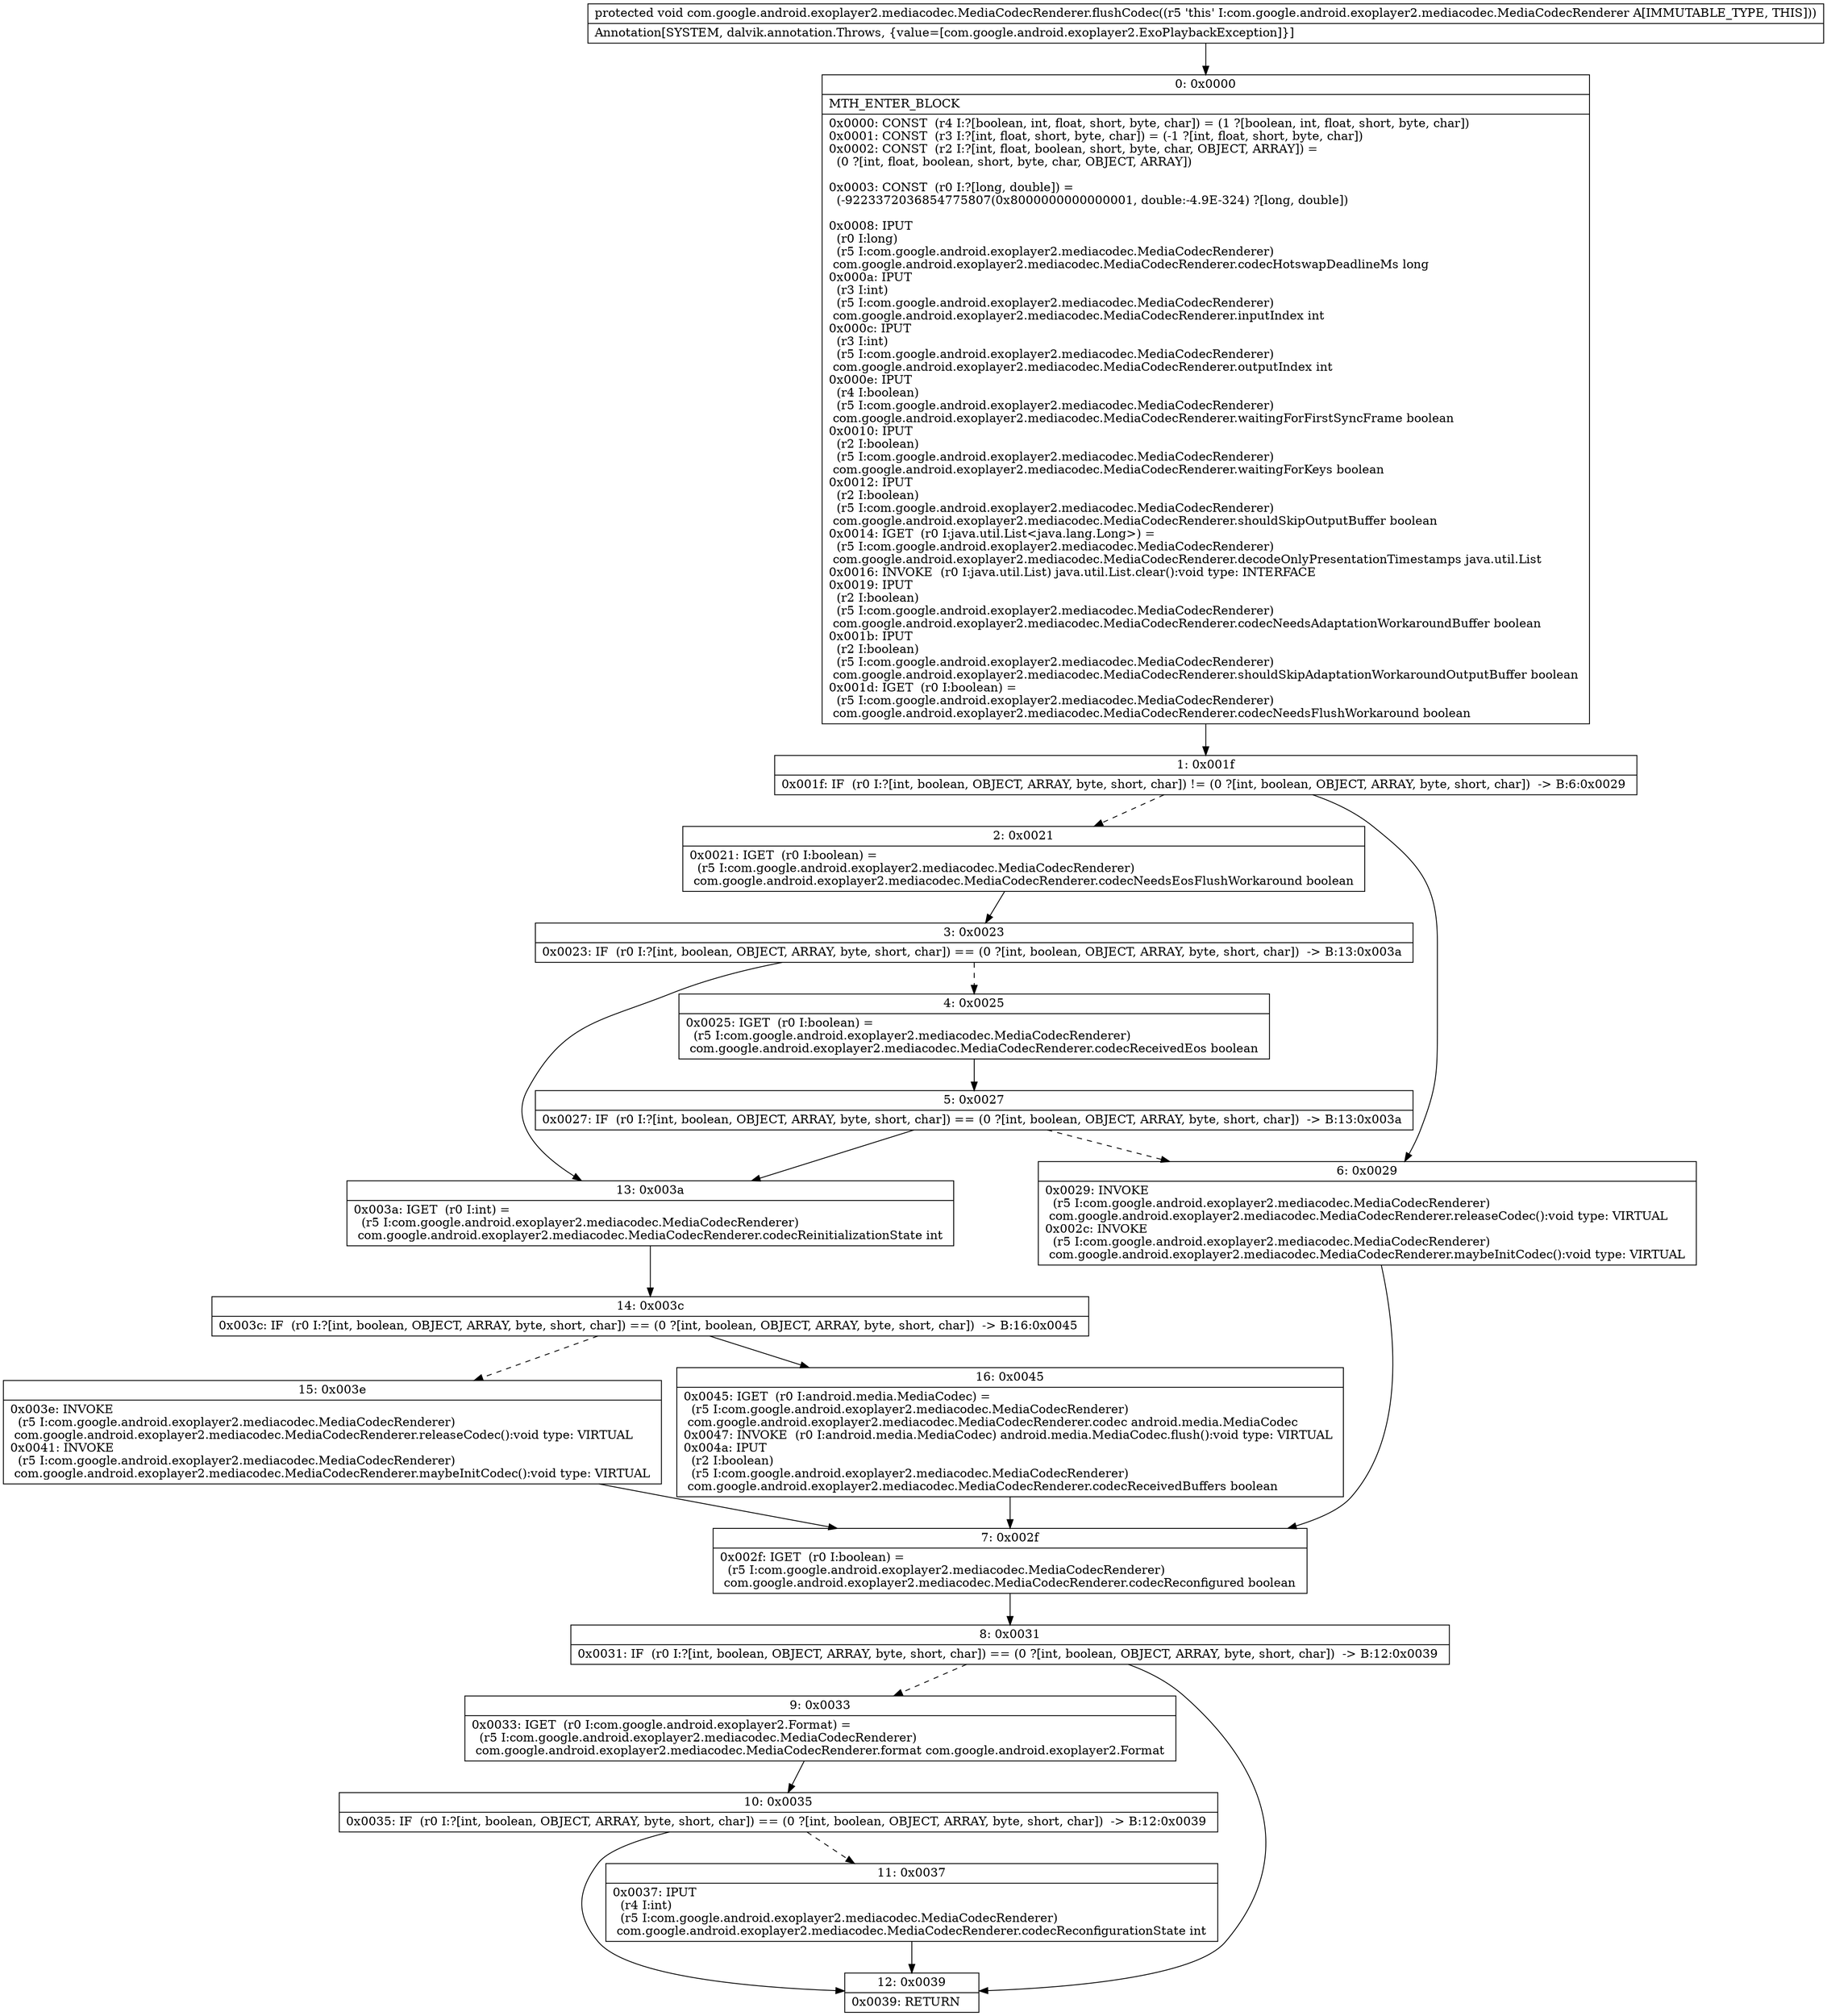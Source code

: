 digraph "CFG forcom.google.android.exoplayer2.mediacodec.MediaCodecRenderer.flushCodec()V" {
Node_0 [shape=record,label="{0\:\ 0x0000|MTH_ENTER_BLOCK\l|0x0000: CONST  (r4 I:?[boolean, int, float, short, byte, char]) = (1 ?[boolean, int, float, short, byte, char]) \l0x0001: CONST  (r3 I:?[int, float, short, byte, char]) = (\-1 ?[int, float, short, byte, char]) \l0x0002: CONST  (r2 I:?[int, float, boolean, short, byte, char, OBJECT, ARRAY]) = \l  (0 ?[int, float, boolean, short, byte, char, OBJECT, ARRAY])\l \l0x0003: CONST  (r0 I:?[long, double]) = \l  (\-9223372036854775807(0x8000000000000001, double:\-4.9E\-324) ?[long, double])\l \l0x0008: IPUT  \l  (r0 I:long)\l  (r5 I:com.google.android.exoplayer2.mediacodec.MediaCodecRenderer)\l com.google.android.exoplayer2.mediacodec.MediaCodecRenderer.codecHotswapDeadlineMs long \l0x000a: IPUT  \l  (r3 I:int)\l  (r5 I:com.google.android.exoplayer2.mediacodec.MediaCodecRenderer)\l com.google.android.exoplayer2.mediacodec.MediaCodecRenderer.inputIndex int \l0x000c: IPUT  \l  (r3 I:int)\l  (r5 I:com.google.android.exoplayer2.mediacodec.MediaCodecRenderer)\l com.google.android.exoplayer2.mediacodec.MediaCodecRenderer.outputIndex int \l0x000e: IPUT  \l  (r4 I:boolean)\l  (r5 I:com.google.android.exoplayer2.mediacodec.MediaCodecRenderer)\l com.google.android.exoplayer2.mediacodec.MediaCodecRenderer.waitingForFirstSyncFrame boolean \l0x0010: IPUT  \l  (r2 I:boolean)\l  (r5 I:com.google.android.exoplayer2.mediacodec.MediaCodecRenderer)\l com.google.android.exoplayer2.mediacodec.MediaCodecRenderer.waitingForKeys boolean \l0x0012: IPUT  \l  (r2 I:boolean)\l  (r5 I:com.google.android.exoplayer2.mediacodec.MediaCodecRenderer)\l com.google.android.exoplayer2.mediacodec.MediaCodecRenderer.shouldSkipOutputBuffer boolean \l0x0014: IGET  (r0 I:java.util.List\<java.lang.Long\>) = \l  (r5 I:com.google.android.exoplayer2.mediacodec.MediaCodecRenderer)\l com.google.android.exoplayer2.mediacodec.MediaCodecRenderer.decodeOnlyPresentationTimestamps java.util.List \l0x0016: INVOKE  (r0 I:java.util.List) java.util.List.clear():void type: INTERFACE \l0x0019: IPUT  \l  (r2 I:boolean)\l  (r5 I:com.google.android.exoplayer2.mediacodec.MediaCodecRenderer)\l com.google.android.exoplayer2.mediacodec.MediaCodecRenderer.codecNeedsAdaptationWorkaroundBuffer boolean \l0x001b: IPUT  \l  (r2 I:boolean)\l  (r5 I:com.google.android.exoplayer2.mediacodec.MediaCodecRenderer)\l com.google.android.exoplayer2.mediacodec.MediaCodecRenderer.shouldSkipAdaptationWorkaroundOutputBuffer boolean \l0x001d: IGET  (r0 I:boolean) = \l  (r5 I:com.google.android.exoplayer2.mediacodec.MediaCodecRenderer)\l com.google.android.exoplayer2.mediacodec.MediaCodecRenderer.codecNeedsFlushWorkaround boolean \l}"];
Node_1 [shape=record,label="{1\:\ 0x001f|0x001f: IF  (r0 I:?[int, boolean, OBJECT, ARRAY, byte, short, char]) != (0 ?[int, boolean, OBJECT, ARRAY, byte, short, char])  \-\> B:6:0x0029 \l}"];
Node_2 [shape=record,label="{2\:\ 0x0021|0x0021: IGET  (r0 I:boolean) = \l  (r5 I:com.google.android.exoplayer2.mediacodec.MediaCodecRenderer)\l com.google.android.exoplayer2.mediacodec.MediaCodecRenderer.codecNeedsEosFlushWorkaround boolean \l}"];
Node_3 [shape=record,label="{3\:\ 0x0023|0x0023: IF  (r0 I:?[int, boolean, OBJECT, ARRAY, byte, short, char]) == (0 ?[int, boolean, OBJECT, ARRAY, byte, short, char])  \-\> B:13:0x003a \l}"];
Node_4 [shape=record,label="{4\:\ 0x0025|0x0025: IGET  (r0 I:boolean) = \l  (r5 I:com.google.android.exoplayer2.mediacodec.MediaCodecRenderer)\l com.google.android.exoplayer2.mediacodec.MediaCodecRenderer.codecReceivedEos boolean \l}"];
Node_5 [shape=record,label="{5\:\ 0x0027|0x0027: IF  (r0 I:?[int, boolean, OBJECT, ARRAY, byte, short, char]) == (0 ?[int, boolean, OBJECT, ARRAY, byte, short, char])  \-\> B:13:0x003a \l}"];
Node_6 [shape=record,label="{6\:\ 0x0029|0x0029: INVOKE  \l  (r5 I:com.google.android.exoplayer2.mediacodec.MediaCodecRenderer)\l com.google.android.exoplayer2.mediacodec.MediaCodecRenderer.releaseCodec():void type: VIRTUAL \l0x002c: INVOKE  \l  (r5 I:com.google.android.exoplayer2.mediacodec.MediaCodecRenderer)\l com.google.android.exoplayer2.mediacodec.MediaCodecRenderer.maybeInitCodec():void type: VIRTUAL \l}"];
Node_7 [shape=record,label="{7\:\ 0x002f|0x002f: IGET  (r0 I:boolean) = \l  (r5 I:com.google.android.exoplayer2.mediacodec.MediaCodecRenderer)\l com.google.android.exoplayer2.mediacodec.MediaCodecRenderer.codecReconfigured boolean \l}"];
Node_8 [shape=record,label="{8\:\ 0x0031|0x0031: IF  (r0 I:?[int, boolean, OBJECT, ARRAY, byte, short, char]) == (0 ?[int, boolean, OBJECT, ARRAY, byte, short, char])  \-\> B:12:0x0039 \l}"];
Node_9 [shape=record,label="{9\:\ 0x0033|0x0033: IGET  (r0 I:com.google.android.exoplayer2.Format) = \l  (r5 I:com.google.android.exoplayer2.mediacodec.MediaCodecRenderer)\l com.google.android.exoplayer2.mediacodec.MediaCodecRenderer.format com.google.android.exoplayer2.Format \l}"];
Node_10 [shape=record,label="{10\:\ 0x0035|0x0035: IF  (r0 I:?[int, boolean, OBJECT, ARRAY, byte, short, char]) == (0 ?[int, boolean, OBJECT, ARRAY, byte, short, char])  \-\> B:12:0x0039 \l}"];
Node_11 [shape=record,label="{11\:\ 0x0037|0x0037: IPUT  \l  (r4 I:int)\l  (r5 I:com.google.android.exoplayer2.mediacodec.MediaCodecRenderer)\l com.google.android.exoplayer2.mediacodec.MediaCodecRenderer.codecReconfigurationState int \l}"];
Node_12 [shape=record,label="{12\:\ 0x0039|0x0039: RETURN   \l}"];
Node_13 [shape=record,label="{13\:\ 0x003a|0x003a: IGET  (r0 I:int) = \l  (r5 I:com.google.android.exoplayer2.mediacodec.MediaCodecRenderer)\l com.google.android.exoplayer2.mediacodec.MediaCodecRenderer.codecReinitializationState int \l}"];
Node_14 [shape=record,label="{14\:\ 0x003c|0x003c: IF  (r0 I:?[int, boolean, OBJECT, ARRAY, byte, short, char]) == (0 ?[int, boolean, OBJECT, ARRAY, byte, short, char])  \-\> B:16:0x0045 \l}"];
Node_15 [shape=record,label="{15\:\ 0x003e|0x003e: INVOKE  \l  (r5 I:com.google.android.exoplayer2.mediacodec.MediaCodecRenderer)\l com.google.android.exoplayer2.mediacodec.MediaCodecRenderer.releaseCodec():void type: VIRTUAL \l0x0041: INVOKE  \l  (r5 I:com.google.android.exoplayer2.mediacodec.MediaCodecRenderer)\l com.google.android.exoplayer2.mediacodec.MediaCodecRenderer.maybeInitCodec():void type: VIRTUAL \l}"];
Node_16 [shape=record,label="{16\:\ 0x0045|0x0045: IGET  (r0 I:android.media.MediaCodec) = \l  (r5 I:com.google.android.exoplayer2.mediacodec.MediaCodecRenderer)\l com.google.android.exoplayer2.mediacodec.MediaCodecRenderer.codec android.media.MediaCodec \l0x0047: INVOKE  (r0 I:android.media.MediaCodec) android.media.MediaCodec.flush():void type: VIRTUAL \l0x004a: IPUT  \l  (r2 I:boolean)\l  (r5 I:com.google.android.exoplayer2.mediacodec.MediaCodecRenderer)\l com.google.android.exoplayer2.mediacodec.MediaCodecRenderer.codecReceivedBuffers boolean \l}"];
MethodNode[shape=record,label="{protected void com.google.android.exoplayer2.mediacodec.MediaCodecRenderer.flushCodec((r5 'this' I:com.google.android.exoplayer2.mediacodec.MediaCodecRenderer A[IMMUTABLE_TYPE, THIS]))  | Annotation[SYSTEM, dalvik.annotation.Throws, \{value=[com.google.android.exoplayer2.ExoPlaybackException]\}]\l}"];
MethodNode -> Node_0;
Node_0 -> Node_1;
Node_1 -> Node_2[style=dashed];
Node_1 -> Node_6;
Node_2 -> Node_3;
Node_3 -> Node_4[style=dashed];
Node_3 -> Node_13;
Node_4 -> Node_5;
Node_5 -> Node_6[style=dashed];
Node_5 -> Node_13;
Node_6 -> Node_7;
Node_7 -> Node_8;
Node_8 -> Node_9[style=dashed];
Node_8 -> Node_12;
Node_9 -> Node_10;
Node_10 -> Node_11[style=dashed];
Node_10 -> Node_12;
Node_11 -> Node_12;
Node_13 -> Node_14;
Node_14 -> Node_15[style=dashed];
Node_14 -> Node_16;
Node_15 -> Node_7;
Node_16 -> Node_7;
}

